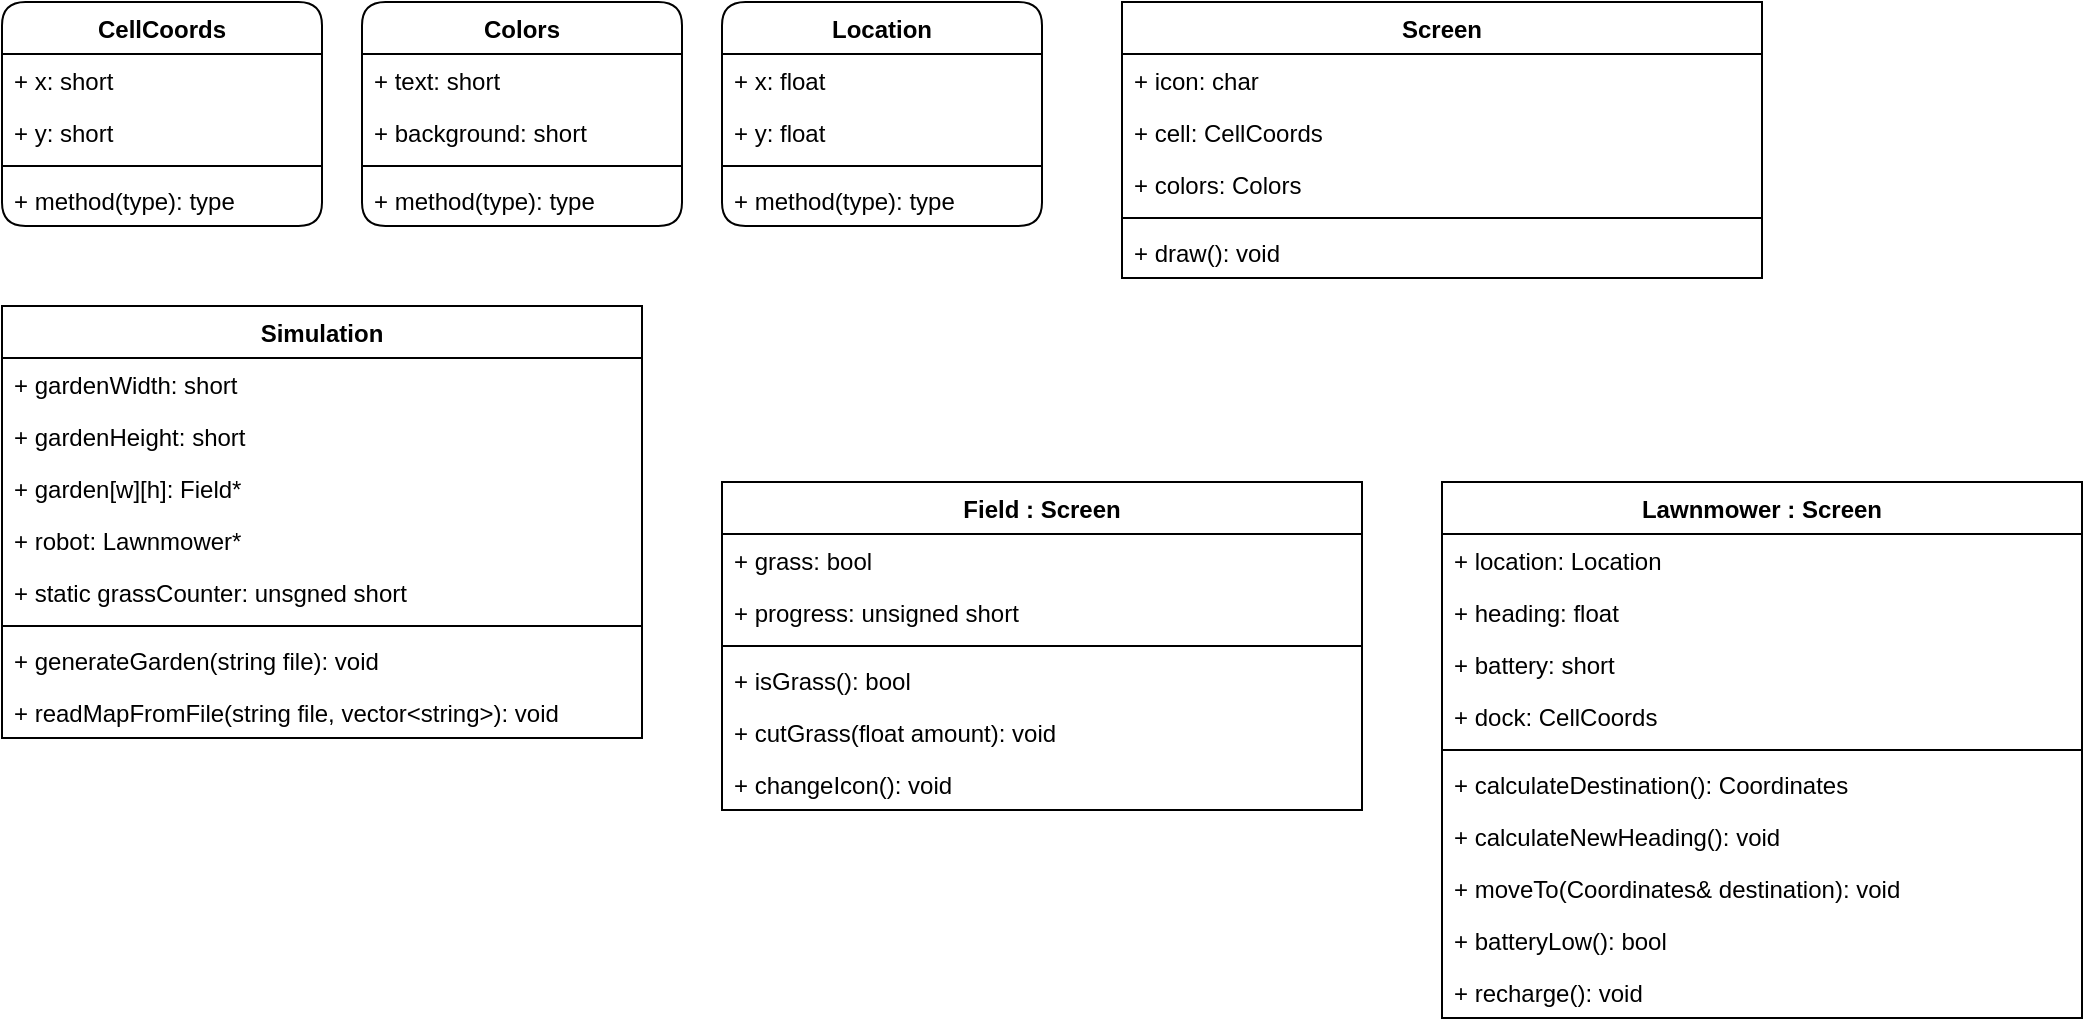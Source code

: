 <mxfile version="20.7.4" type="device"><diagram name="Page-1" id="9f46799a-70d6-7492-0946-bef42562c5a5"><mxGraphModel dx="2049" dy="1206" grid="1" gridSize="10" guides="1" tooltips="1" connect="1" arrows="1" fold="1" page="1" pageScale="1" pageWidth="1100" pageHeight="850" background="none" math="0" shadow="0"><root><mxCell id="0"/><mxCell id="1" parent="0"/><mxCell id="ihpN7sSjjYVdaVHBlYNG-5" value="Lawnmower : Screen" style="swimlane;fontStyle=1;align=center;verticalAlign=top;childLayout=stackLayout;horizontal=1;startSize=26;horizontalStack=0;resizeParent=1;resizeParentMax=0;resizeLast=0;collapsible=1;marginBottom=0;" vertex="1" parent="1"><mxGeometry x="760" y="280" width="320" height="268" as="geometry"/></mxCell><mxCell id="ihpN7sSjjYVdaVHBlYNG-6" value="+ location: Location" style="text;strokeColor=none;fillColor=none;align=left;verticalAlign=top;spacingLeft=4;spacingRight=4;overflow=hidden;rotatable=0;points=[[0,0.5],[1,0.5]];portConstraint=eastwest;" vertex="1" parent="ihpN7sSjjYVdaVHBlYNG-5"><mxGeometry y="26" width="320" height="26" as="geometry"/></mxCell><mxCell id="ihpN7sSjjYVdaVHBlYNG-10" value="+ heading: float" style="text;strokeColor=none;fillColor=none;align=left;verticalAlign=top;spacingLeft=4;spacingRight=4;overflow=hidden;rotatable=0;points=[[0,0.5],[1,0.5]];portConstraint=eastwest;" vertex="1" parent="ihpN7sSjjYVdaVHBlYNG-5"><mxGeometry y="52" width="320" height="26" as="geometry"/></mxCell><mxCell id="ihpN7sSjjYVdaVHBlYNG-9" value="+ battery: short" style="text;strokeColor=none;fillColor=none;align=left;verticalAlign=top;spacingLeft=4;spacingRight=4;overflow=hidden;rotatable=0;points=[[0,0.5],[1,0.5]];portConstraint=eastwest;" vertex="1" parent="ihpN7sSjjYVdaVHBlYNG-5"><mxGeometry y="78" width="320" height="26" as="geometry"/></mxCell><mxCell id="ihpN7sSjjYVdaVHBlYNG-57" value="+ dock: CellCoords" style="text;strokeColor=none;fillColor=none;align=left;verticalAlign=top;spacingLeft=4;spacingRight=4;overflow=hidden;rotatable=0;points=[[0,0.5],[1,0.5]];portConstraint=eastwest;" vertex="1" parent="ihpN7sSjjYVdaVHBlYNG-5"><mxGeometry y="104" width="320" height="26" as="geometry"/></mxCell><mxCell id="ihpN7sSjjYVdaVHBlYNG-7" value="" style="line;strokeWidth=1;fillColor=none;align=left;verticalAlign=middle;spacingTop=-1;spacingLeft=3;spacingRight=3;rotatable=0;labelPosition=right;points=[];portConstraint=eastwest;strokeColor=inherit;" vertex="1" parent="ihpN7sSjjYVdaVHBlYNG-5"><mxGeometry y="130" width="320" height="8" as="geometry"/></mxCell><mxCell id="ihpN7sSjjYVdaVHBlYNG-8" value="+ calculateDestination(): Coordinates" style="text;strokeColor=none;fillColor=none;align=left;verticalAlign=top;spacingLeft=4;spacingRight=4;overflow=hidden;rotatable=0;points=[[0,0.5],[1,0.5]];portConstraint=eastwest;" vertex="1" parent="ihpN7sSjjYVdaVHBlYNG-5"><mxGeometry y="138" width="320" height="26" as="geometry"/></mxCell><mxCell id="ihpN7sSjjYVdaVHBlYNG-66" value="+ calculateNewHeading(): void" style="text;strokeColor=none;fillColor=none;align=left;verticalAlign=top;spacingLeft=4;spacingRight=4;overflow=hidden;rotatable=0;points=[[0,0.5],[1,0.5]];portConstraint=eastwest;" vertex="1" parent="ihpN7sSjjYVdaVHBlYNG-5"><mxGeometry y="164" width="320" height="26" as="geometry"/></mxCell><mxCell id="ihpN7sSjjYVdaVHBlYNG-65" value="+ moveTo(Coordinates&amp; destination): void" style="text;strokeColor=none;fillColor=none;align=left;verticalAlign=top;spacingLeft=4;spacingRight=4;overflow=hidden;rotatable=0;points=[[0,0.5],[1,0.5]];portConstraint=eastwest;" vertex="1" parent="ihpN7sSjjYVdaVHBlYNG-5"><mxGeometry y="190" width="320" height="26" as="geometry"/></mxCell><mxCell id="ihpN7sSjjYVdaVHBlYNG-67" value="+ batteryLow(): bool" style="text;strokeColor=none;fillColor=none;align=left;verticalAlign=top;spacingLeft=4;spacingRight=4;overflow=hidden;rotatable=0;points=[[0,0.5],[1,0.5]];portConstraint=eastwest;" vertex="1" parent="ihpN7sSjjYVdaVHBlYNG-5"><mxGeometry y="216" width="320" height="26" as="geometry"/></mxCell><mxCell id="ihpN7sSjjYVdaVHBlYNG-70" value="+ recharge(): void" style="text;strokeColor=none;fillColor=none;align=left;verticalAlign=top;spacingLeft=4;spacingRight=4;overflow=hidden;rotatable=0;points=[[0,0.5],[1,0.5]];portConstraint=eastwest;" vertex="1" parent="ihpN7sSjjYVdaVHBlYNG-5"><mxGeometry y="242" width="320" height="26" as="geometry"/></mxCell><mxCell id="ihpN7sSjjYVdaVHBlYNG-23" value="Location" style="swimlane;fontStyle=1;align=center;verticalAlign=top;childLayout=stackLayout;horizontal=1;startSize=26;horizontalStack=0;resizeParent=1;resizeParentMax=0;resizeLast=0;collapsible=1;marginBottom=0;rounded=1;swimlaneLine=1;" vertex="1" parent="1"><mxGeometry x="400" y="40" width="160" height="112" as="geometry"/></mxCell><mxCell id="ihpN7sSjjYVdaVHBlYNG-24" value="+ x: float" style="text;strokeColor=none;fillColor=none;align=left;verticalAlign=top;spacingLeft=4;spacingRight=4;overflow=hidden;rotatable=0;points=[[0,0.5],[1,0.5]];portConstraint=eastwest;" vertex="1" parent="ihpN7sSjjYVdaVHBlYNG-23"><mxGeometry y="26" width="160" height="26" as="geometry"/></mxCell><mxCell id="ihpN7sSjjYVdaVHBlYNG-27" value="+ y: float" style="text;strokeColor=none;fillColor=none;align=left;verticalAlign=top;spacingLeft=4;spacingRight=4;overflow=hidden;rotatable=0;points=[[0,0.5],[1,0.5]];portConstraint=eastwest;" vertex="1" parent="ihpN7sSjjYVdaVHBlYNG-23"><mxGeometry y="52" width="160" height="26" as="geometry"/></mxCell><mxCell id="ihpN7sSjjYVdaVHBlYNG-25" value="" style="line;strokeWidth=1;fillColor=none;align=left;verticalAlign=middle;spacingTop=-1;spacingLeft=3;spacingRight=3;rotatable=0;labelPosition=right;points=[];portConstraint=eastwest;strokeColor=inherit;" vertex="1" parent="ihpN7sSjjYVdaVHBlYNG-23"><mxGeometry y="78" width="160" height="8" as="geometry"/></mxCell><mxCell id="ihpN7sSjjYVdaVHBlYNG-26" value="+ method(type): type" style="text;strokeColor=none;fillColor=none;align=left;verticalAlign=top;spacingLeft=4;spacingRight=4;overflow=hidden;rotatable=0;points=[[0,0.5],[1,0.5]];portConstraint=eastwest;" vertex="1" parent="ihpN7sSjjYVdaVHBlYNG-23"><mxGeometry y="86" width="160" height="26" as="geometry"/></mxCell><mxCell id="ihpN7sSjjYVdaVHBlYNG-36" value="Screen" style="swimlane;fontStyle=1;align=center;verticalAlign=top;childLayout=stackLayout;horizontal=1;startSize=26;horizontalStack=0;resizeParent=1;resizeParentMax=0;resizeLast=0;collapsible=1;marginBottom=0;rounded=0;" vertex="1" parent="1"><mxGeometry x="600" y="40" width="320" height="138" as="geometry"/></mxCell><mxCell id="ihpN7sSjjYVdaVHBlYNG-45" value="+ icon: char" style="text;strokeColor=none;fillColor=none;align=left;verticalAlign=top;spacingLeft=4;spacingRight=4;overflow=hidden;rotatable=0;points=[[0,0.5],[1,0.5]];portConstraint=eastwest;rounded=1;" vertex="1" parent="ihpN7sSjjYVdaVHBlYNG-36"><mxGeometry y="26" width="320" height="26" as="geometry"/></mxCell><mxCell id="ihpN7sSjjYVdaVHBlYNG-37" value="+ cell: CellCoords" style="text;strokeColor=none;fillColor=none;align=left;verticalAlign=top;spacingLeft=4;spacingRight=4;overflow=hidden;rotatable=0;points=[[0,0.5],[1,0.5]];portConstraint=eastwest;rounded=1;" vertex="1" parent="ihpN7sSjjYVdaVHBlYNG-36"><mxGeometry y="52" width="320" height="26" as="geometry"/></mxCell><mxCell id="ihpN7sSjjYVdaVHBlYNG-46" value="+ colors: Colors" style="text;strokeColor=none;fillColor=none;align=left;verticalAlign=top;spacingLeft=4;spacingRight=4;overflow=hidden;rotatable=0;points=[[0,0.5],[1,0.5]];portConstraint=eastwest;rounded=1;" vertex="1" parent="ihpN7sSjjYVdaVHBlYNG-36"><mxGeometry y="78" width="320" height="26" as="geometry"/></mxCell><mxCell id="ihpN7sSjjYVdaVHBlYNG-38" value="" style="line;strokeWidth=1;fillColor=none;align=left;verticalAlign=middle;spacingTop=-1;spacingLeft=3;spacingRight=3;rotatable=0;labelPosition=right;points=[];portConstraint=eastwest;strokeColor=inherit;rounded=1;" vertex="1" parent="ihpN7sSjjYVdaVHBlYNG-36"><mxGeometry y="104" width="320" height="8" as="geometry"/></mxCell><mxCell id="ihpN7sSjjYVdaVHBlYNG-39" value="+ draw(): void" style="text;strokeColor=none;fillColor=none;align=left;verticalAlign=top;spacingLeft=4;spacingRight=4;overflow=hidden;rotatable=0;points=[[0,0.5],[1,0.5]];portConstraint=eastwest;rounded=1;" vertex="1" parent="ihpN7sSjjYVdaVHBlYNG-36"><mxGeometry y="112" width="320" height="26" as="geometry"/></mxCell><mxCell id="ihpN7sSjjYVdaVHBlYNG-40" value="CellCoords" style="swimlane;fontStyle=1;align=center;verticalAlign=top;childLayout=stackLayout;horizontal=1;startSize=26;horizontalStack=0;resizeParent=1;resizeParentMax=0;resizeLast=0;collapsible=1;marginBottom=0;rounded=1;" vertex="1" parent="1"><mxGeometry x="40" y="40" width="160" height="112" as="geometry"/></mxCell><mxCell id="ihpN7sSjjYVdaVHBlYNG-41" value="+ x: short" style="text;strokeColor=none;fillColor=none;align=left;verticalAlign=top;spacingLeft=4;spacingRight=4;overflow=hidden;rotatable=0;points=[[0,0.5],[1,0.5]];portConstraint=eastwest;rounded=1;" vertex="1" parent="ihpN7sSjjYVdaVHBlYNG-40"><mxGeometry y="26" width="160" height="26" as="geometry"/></mxCell><mxCell id="ihpN7sSjjYVdaVHBlYNG-44" value="+ y: short" style="text;strokeColor=none;fillColor=none;align=left;verticalAlign=top;spacingLeft=4;spacingRight=4;overflow=hidden;rotatable=0;points=[[0,0.5],[1,0.5]];portConstraint=eastwest;rounded=1;" vertex="1" parent="ihpN7sSjjYVdaVHBlYNG-40"><mxGeometry y="52" width="160" height="26" as="geometry"/></mxCell><mxCell id="ihpN7sSjjYVdaVHBlYNG-42" value="" style="line;strokeWidth=1;fillColor=none;align=left;verticalAlign=middle;spacingTop=-1;spacingLeft=3;spacingRight=3;rotatable=0;labelPosition=right;points=[];portConstraint=eastwest;strokeColor=inherit;rounded=1;" vertex="1" parent="ihpN7sSjjYVdaVHBlYNG-40"><mxGeometry y="78" width="160" height="8" as="geometry"/></mxCell><mxCell id="ihpN7sSjjYVdaVHBlYNG-43" value="+ method(type): type" style="text;strokeColor=none;fillColor=none;align=left;verticalAlign=top;spacingLeft=4;spacingRight=4;overflow=hidden;rotatable=0;points=[[0,0.5],[1,0.5]];portConstraint=eastwest;rounded=1;" vertex="1" parent="ihpN7sSjjYVdaVHBlYNG-40"><mxGeometry y="86" width="160" height="26" as="geometry"/></mxCell><mxCell id="ihpN7sSjjYVdaVHBlYNG-47" value="Colors" style="swimlane;fontStyle=1;align=center;verticalAlign=top;childLayout=stackLayout;horizontal=1;startSize=26;horizontalStack=0;resizeParent=1;resizeParentMax=0;resizeLast=0;collapsible=1;marginBottom=0;rounded=1;" vertex="1" parent="1"><mxGeometry x="220" y="40" width="160" height="112" as="geometry"/></mxCell><mxCell id="ihpN7sSjjYVdaVHBlYNG-48" value="+ text: short" style="text;strokeColor=none;fillColor=none;align=left;verticalAlign=top;spacingLeft=4;spacingRight=4;overflow=hidden;rotatable=0;points=[[0,0.5],[1,0.5]];portConstraint=eastwest;rounded=1;" vertex="1" parent="ihpN7sSjjYVdaVHBlYNG-47"><mxGeometry y="26" width="160" height="26" as="geometry"/></mxCell><mxCell id="ihpN7sSjjYVdaVHBlYNG-51" value="+ background: short" style="text;strokeColor=none;fillColor=none;align=left;verticalAlign=top;spacingLeft=4;spacingRight=4;overflow=hidden;rotatable=0;points=[[0,0.5],[1,0.5]];portConstraint=eastwest;rounded=1;" vertex="1" parent="ihpN7sSjjYVdaVHBlYNG-47"><mxGeometry y="52" width="160" height="26" as="geometry"/></mxCell><mxCell id="ihpN7sSjjYVdaVHBlYNG-49" value="" style="line;strokeWidth=1;fillColor=none;align=left;verticalAlign=middle;spacingTop=-1;spacingLeft=3;spacingRight=3;rotatable=0;labelPosition=right;points=[];portConstraint=eastwest;strokeColor=inherit;rounded=1;" vertex="1" parent="ihpN7sSjjYVdaVHBlYNG-47"><mxGeometry y="78" width="160" height="8" as="geometry"/></mxCell><mxCell id="ihpN7sSjjYVdaVHBlYNG-50" value="+ method(type): type" style="text;strokeColor=none;fillColor=none;align=left;verticalAlign=top;spacingLeft=4;spacingRight=4;overflow=hidden;rotatable=0;points=[[0,0.5],[1,0.5]];portConstraint=eastwest;rounded=1;" vertex="1" parent="ihpN7sSjjYVdaVHBlYNG-47"><mxGeometry y="86" width="160" height="26" as="geometry"/></mxCell><mxCell id="ihpN7sSjjYVdaVHBlYNG-52" value="Simulation" style="swimlane;fontStyle=1;align=center;verticalAlign=top;childLayout=stackLayout;horizontal=1;startSize=26;horizontalStack=0;resizeParent=1;resizeParentMax=0;resizeLast=0;collapsible=1;marginBottom=0;rounded=0;" vertex="1" parent="1"><mxGeometry x="40" y="192" width="320" height="216" as="geometry"/></mxCell><mxCell id="ihpN7sSjjYVdaVHBlYNG-71" value="+ gardenWidth: short" style="text;strokeColor=none;fillColor=none;align=left;verticalAlign=top;spacingLeft=4;spacingRight=4;overflow=hidden;rotatable=0;points=[[0,0.5],[1,0.5]];portConstraint=eastwest;rounded=1;" vertex="1" parent="ihpN7sSjjYVdaVHBlYNG-52"><mxGeometry y="26" width="320" height="26" as="geometry"/></mxCell><mxCell id="ihpN7sSjjYVdaVHBlYNG-72" value="+ gardenHeight: short" style="text;strokeColor=none;fillColor=none;align=left;verticalAlign=top;spacingLeft=4;spacingRight=4;overflow=hidden;rotatable=0;points=[[0,0.5],[1,0.5]];portConstraint=eastwest;rounded=1;" vertex="1" parent="ihpN7sSjjYVdaVHBlYNG-52"><mxGeometry y="52" width="320" height="26" as="geometry"/></mxCell><mxCell id="ihpN7sSjjYVdaVHBlYNG-53" value="+ garden[w][h]: Field*" style="text;strokeColor=none;fillColor=none;align=left;verticalAlign=top;spacingLeft=4;spacingRight=4;overflow=hidden;rotatable=0;points=[[0,0.5],[1,0.5]];portConstraint=eastwest;rounded=1;" vertex="1" parent="ihpN7sSjjYVdaVHBlYNG-52"><mxGeometry y="78" width="320" height="26" as="geometry"/></mxCell><mxCell id="ihpN7sSjjYVdaVHBlYNG-56" value="+ robot: Lawnmower*" style="text;strokeColor=none;fillColor=none;align=left;verticalAlign=top;spacingLeft=4;spacingRight=4;overflow=hidden;rotatable=0;points=[[0,0.5],[1,0.5]];portConstraint=eastwest;rounded=1;" vertex="1" parent="ihpN7sSjjYVdaVHBlYNG-52"><mxGeometry y="104" width="320" height="26" as="geometry"/></mxCell><mxCell id="ihpN7sSjjYVdaVHBlYNG-64" value="+ static grassCounter: unsgned short" style="text;strokeColor=none;fillColor=none;align=left;verticalAlign=top;spacingLeft=4;spacingRight=4;overflow=hidden;rotatable=0;points=[[0,0.5],[1,0.5]];portConstraint=eastwest;rounded=1;" vertex="1" parent="ihpN7sSjjYVdaVHBlYNG-52"><mxGeometry y="130" width="320" height="26" as="geometry"/></mxCell><mxCell id="ihpN7sSjjYVdaVHBlYNG-54" value="" style="line;strokeWidth=1;fillColor=none;align=left;verticalAlign=middle;spacingTop=-1;spacingLeft=3;spacingRight=3;rotatable=0;labelPosition=right;points=[];portConstraint=eastwest;strokeColor=inherit;rounded=1;" vertex="1" parent="ihpN7sSjjYVdaVHBlYNG-52"><mxGeometry y="156" width="320" height="8" as="geometry"/></mxCell><mxCell id="ihpN7sSjjYVdaVHBlYNG-55" value="+ generateGarden(string file): void" style="text;strokeColor=none;fillColor=none;align=left;verticalAlign=top;spacingLeft=4;spacingRight=4;overflow=hidden;rotatable=0;points=[[0,0.5],[1,0.5]];portConstraint=eastwest;rounded=1;" vertex="1" parent="ihpN7sSjjYVdaVHBlYNG-52"><mxGeometry y="164" width="320" height="26" as="geometry"/></mxCell><mxCell id="ihpN7sSjjYVdaVHBlYNG-73" value="+ readMapFromFile(string file, vector&lt;string&gt;): void" style="text;strokeColor=none;fillColor=none;align=left;verticalAlign=top;spacingLeft=4;spacingRight=4;overflow=hidden;rotatable=0;points=[[0,0.5],[1,0.5]];portConstraint=eastwest;rounded=1;" vertex="1" parent="ihpN7sSjjYVdaVHBlYNG-52"><mxGeometry y="190" width="320" height="26" as="geometry"/></mxCell><mxCell id="ihpN7sSjjYVdaVHBlYNG-58" value="Field : Screen" style="swimlane;fontStyle=1;align=center;verticalAlign=top;childLayout=stackLayout;horizontal=1;startSize=26;horizontalStack=0;resizeParent=1;resizeParentMax=0;resizeLast=0;collapsible=1;marginBottom=0;rounded=0;" vertex="1" parent="1"><mxGeometry x="400" y="280" width="320" height="164" as="geometry"/></mxCell><mxCell id="ihpN7sSjjYVdaVHBlYNG-59" value="+ grass: bool" style="text;strokeColor=none;fillColor=none;align=left;verticalAlign=top;spacingLeft=4;spacingRight=4;overflow=hidden;rotatable=0;points=[[0,0.5],[1,0.5]];portConstraint=eastwest;rounded=1;" vertex="1" parent="ihpN7sSjjYVdaVHBlYNG-58"><mxGeometry y="26" width="320" height="26" as="geometry"/></mxCell><mxCell id="ihpN7sSjjYVdaVHBlYNG-68" value="+ progress: unsigned short" style="text;strokeColor=none;fillColor=none;align=left;verticalAlign=top;spacingLeft=4;spacingRight=4;overflow=hidden;rotatable=0;points=[[0,0.5],[1,0.5]];portConstraint=eastwest;rounded=1;" vertex="1" parent="ihpN7sSjjYVdaVHBlYNG-58"><mxGeometry y="52" width="320" height="26" as="geometry"/></mxCell><mxCell id="ihpN7sSjjYVdaVHBlYNG-60" value="" style="line;strokeWidth=1;fillColor=none;align=left;verticalAlign=middle;spacingTop=-1;spacingLeft=3;spacingRight=3;rotatable=0;labelPosition=right;points=[];portConstraint=eastwest;strokeColor=inherit;rounded=1;" vertex="1" parent="ihpN7sSjjYVdaVHBlYNG-58"><mxGeometry y="78" width="320" height="8" as="geometry"/></mxCell><mxCell id="ihpN7sSjjYVdaVHBlYNG-62" value="+ isGrass(): bool" style="text;strokeColor=none;fillColor=none;align=left;verticalAlign=top;spacingLeft=4;spacingRight=4;overflow=hidden;rotatable=0;points=[[0,0.5],[1,0.5]];portConstraint=eastwest;rounded=1;" vertex="1" parent="ihpN7sSjjYVdaVHBlYNG-58"><mxGeometry y="86" width="320" height="26" as="geometry"/></mxCell><mxCell id="ihpN7sSjjYVdaVHBlYNG-61" value="+ cutGrass(float amount): void" style="text;strokeColor=none;fillColor=none;align=left;verticalAlign=top;spacingLeft=4;spacingRight=4;overflow=hidden;rotatable=0;points=[[0,0.5],[1,0.5]];portConstraint=eastwest;rounded=1;" vertex="1" parent="ihpN7sSjjYVdaVHBlYNG-58"><mxGeometry y="112" width="320" height="26" as="geometry"/></mxCell><mxCell id="ihpN7sSjjYVdaVHBlYNG-63" value="+ changeIcon(): void" style="text;strokeColor=none;fillColor=none;align=left;verticalAlign=top;spacingLeft=4;spacingRight=4;overflow=hidden;rotatable=0;points=[[0,0.5],[1,0.5]];portConstraint=eastwest;rounded=1;" vertex="1" parent="ihpN7sSjjYVdaVHBlYNG-58"><mxGeometry y="138" width="320" height="26" as="geometry"/></mxCell></root></mxGraphModel></diagram></mxfile>